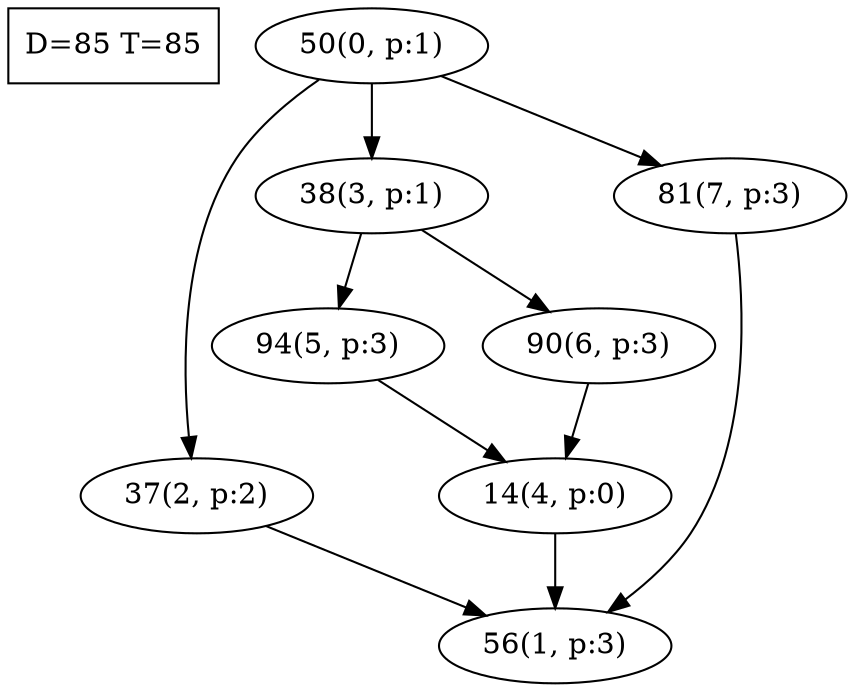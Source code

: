 digraph Task {
i [shape=box, label="D=85 T=85"]; 
0 [label="50(0, p:1)"];
1 [label="56(1, p:3)"];
2 [label="37(2, p:2)"];
3 [label="38(3, p:1)"];
4 [label="14(4, p:0)"];
5 [label="94(5, p:3)"];
6 [label="90(6, p:3)"];
7 [label="81(7, p:3)"];
0 -> 2;
0 -> 3;
0 -> 7;
2 -> 1;
3 -> 5;
3 -> 6;
4 -> 1;
5 -> 4;
6 -> 4;
7 -> 1;
}